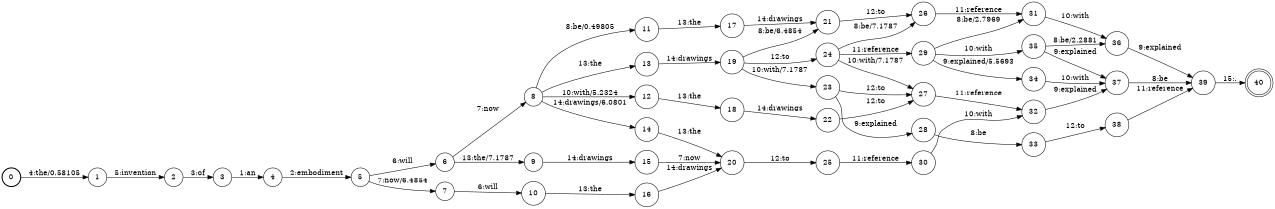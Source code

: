 digraph FST {
rankdir = LR;
size = "8.5,11";
label = "";
center = 1;
orientation = Portrait;
ranksep = "0.4";
nodesep = "0.25";
0 [label = "0", shape = circle, style = bold, fontsize = 14]
	0 -> 1 [label = "4:the/0.58105", fontsize = 14];
1 [label = "1", shape = circle, style = solid, fontsize = 14]
	1 -> 2 [label = "5:invention", fontsize = 14];
2 [label = "2", shape = circle, style = solid, fontsize = 14]
	2 -> 3 [label = "3:of", fontsize = 14];
3 [label = "3", shape = circle, style = solid, fontsize = 14]
	3 -> 4 [label = "1:an", fontsize = 14];
4 [label = "4", shape = circle, style = solid, fontsize = 14]
	4 -> 5 [label = "2:embodiment", fontsize = 14];
5 [label = "5", shape = circle, style = solid, fontsize = 14]
	5 -> 6 [label = "6:will", fontsize = 14];
	5 -> 7 [label = "7:now/6.4854", fontsize = 14];
6 [label = "6", shape = circle, style = solid, fontsize = 14]
	6 -> 9 [label = "13:the/7.1787", fontsize = 14];
	6 -> 8 [label = "7:now", fontsize = 14];
7 [label = "7", shape = circle, style = solid, fontsize = 14]
	7 -> 10 [label = "6:will", fontsize = 14];
8 [label = "8", shape = circle, style = solid, fontsize = 14]
	8 -> 13 [label = "13:the", fontsize = 14];
	8 -> 11 [label = "8:be/0.49805", fontsize = 14];
	8 -> 12 [label = "10:with/5.2324", fontsize = 14];
	8 -> 14 [label = "14:drawings/6.0801", fontsize = 14];
9 [label = "9", shape = circle, style = solid, fontsize = 14]
	9 -> 15 [label = "14:drawings", fontsize = 14];
10 [label = "10", shape = circle, style = solid, fontsize = 14]
	10 -> 16 [label = "13:the", fontsize = 14];
11 [label = "11", shape = circle, style = solid, fontsize = 14]
	11 -> 17 [label = "13:the", fontsize = 14];
12 [label = "12", shape = circle, style = solid, fontsize = 14]
	12 -> 18 [label = "13:the", fontsize = 14];
13 [label = "13", shape = circle, style = solid, fontsize = 14]
	13 -> 19 [label = "14:drawings", fontsize = 14];
14 [label = "14", shape = circle, style = solid, fontsize = 14]
	14 -> 20 [label = "13:the", fontsize = 14];
15 [label = "15", shape = circle, style = solid, fontsize = 14]
	15 -> 20 [label = "7:now", fontsize = 14];
16 [label = "16", shape = circle, style = solid, fontsize = 14]
	16 -> 20 [label = "14:drawings", fontsize = 14];
17 [label = "17", shape = circle, style = solid, fontsize = 14]
	17 -> 21 [label = "14:drawings", fontsize = 14];
18 [label = "18", shape = circle, style = solid, fontsize = 14]
	18 -> 22 [label = "14:drawings", fontsize = 14];
19 [label = "19", shape = circle, style = solid, fontsize = 14]
	19 -> 21 [label = "8:be/6.4854", fontsize = 14];
	19 -> 23 [label = "10:with/7.1787", fontsize = 14];
	19 -> 24 [label = "12:to", fontsize = 14];
20 [label = "20", shape = circle, style = solid, fontsize = 14]
	20 -> 25 [label = "12:to", fontsize = 14];
21 [label = "21", shape = circle, style = solid, fontsize = 14]
	21 -> 26 [label = "12:to", fontsize = 14];
22 [label = "22", shape = circle, style = solid, fontsize = 14]
	22 -> 27 [label = "12:to", fontsize = 14];
23 [label = "23", shape = circle, style = solid, fontsize = 14]
	23 -> 28 [label = "9:explained", fontsize = 14];
	23 -> 27 [label = "12:to", fontsize = 14];
24 [label = "24", shape = circle, style = solid, fontsize = 14]
	24 -> 26 [label = "8:be/7.1787", fontsize = 14];
	24 -> 27 [label = "10:with/7.1787", fontsize = 14];
	24 -> 29 [label = "11:reference", fontsize = 14];
25 [label = "25", shape = circle, style = solid, fontsize = 14]
	25 -> 30 [label = "11:reference", fontsize = 14];
26 [label = "26", shape = circle, style = solid, fontsize = 14]
	26 -> 31 [label = "11:reference", fontsize = 14];
27 [label = "27", shape = circle, style = solid, fontsize = 14]
	27 -> 32 [label = "11:reference", fontsize = 14];
28 [label = "28", shape = circle, style = solid, fontsize = 14]
	28 -> 33 [label = "8:be", fontsize = 14];
29 [label = "29", shape = circle, style = solid, fontsize = 14]
	29 -> 31 [label = "8:be/2.7969", fontsize = 14];
	29 -> 34 [label = "9:explained/5.5693", fontsize = 14];
	29 -> 35 [label = "10:with", fontsize = 14];
30 [label = "30", shape = circle, style = solid, fontsize = 14]
	30 -> 32 [label = "10:with", fontsize = 14];
31 [label = "31", shape = circle, style = solid, fontsize = 14]
	31 -> 36 [label = "10:with", fontsize = 14];
32 [label = "32", shape = circle, style = solid, fontsize = 14]
	32 -> 37 [label = "9:explained", fontsize = 14];
33 [label = "33", shape = circle, style = solid, fontsize = 14]
	33 -> 38 [label = "12:to", fontsize = 14];
34 [label = "34", shape = circle, style = solid, fontsize = 14]
	34 -> 37 [label = "10:with", fontsize = 14];
35 [label = "35", shape = circle, style = solid, fontsize = 14]
	35 -> 36 [label = "8:be/2.2881", fontsize = 14];
	35 -> 37 [label = "9:explained", fontsize = 14];
36 [label = "36", shape = circle, style = solid, fontsize = 14]
	36 -> 39 [label = "9:explained", fontsize = 14];
37 [label = "37", shape = circle, style = solid, fontsize = 14]
	37 -> 39 [label = "8:be", fontsize = 14];
38 [label = "38", shape = circle, style = solid, fontsize = 14]
	38 -> 39 [label = "11:reference", fontsize = 14];
39 [label = "39", shape = circle, style = solid, fontsize = 14]
	39 -> 40 [label = "15:.", fontsize = 14];
40 [label = "40", shape = doublecircle, style = solid, fontsize = 14]
}
